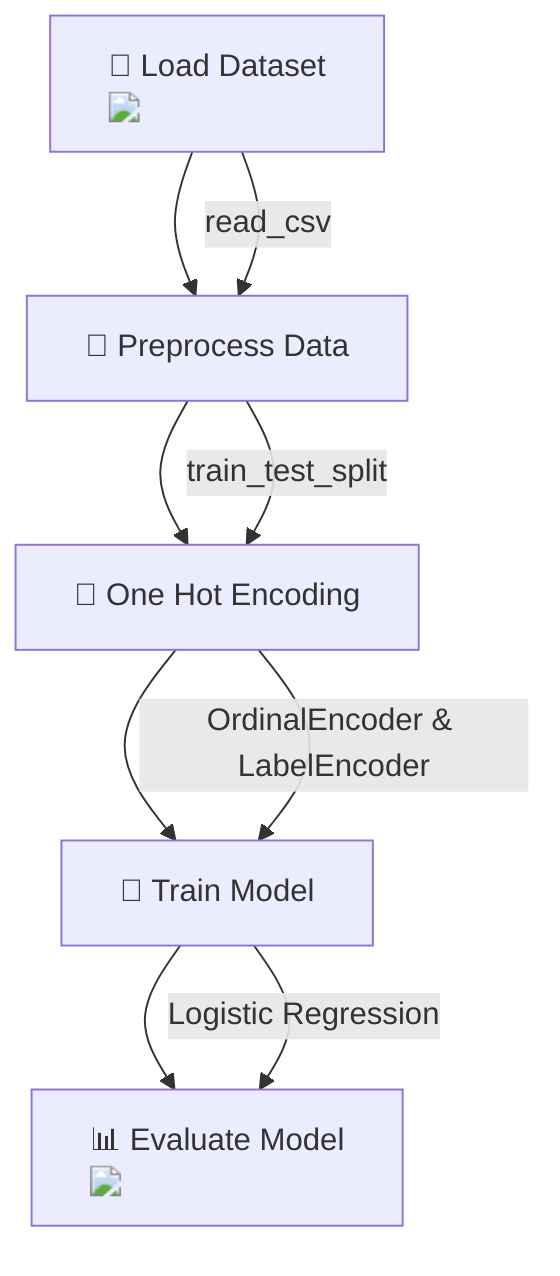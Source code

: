 graph TD
    A["📁 Load Dataset <img src='file.svg'/>"] --> B["🧹 Preprocess Data"]
    B --> C["🔄 One Hot Encoding"]
    C --> D["🧠 Train Model"]
    D --> E["📊 Evaluate Model <img src='barplot_template.svg'/>"]

    A -->|read_csv| B
    B -->|train_test_split| C
    C -->|OrdinalEncoder & LabelEncoder| D
    D -->|Logistic Regression| E